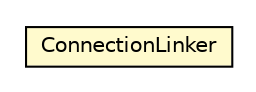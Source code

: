 #!/usr/local/bin/dot
#
# Class diagram 
# Generated by UMLGraph version R5_6-24-gf6e263 (http://www.umlgraph.org/)
#

digraph G {
	edge [fontname="Helvetica",fontsize=10,labelfontname="Helvetica",labelfontsize=10];
	node [fontname="Helvetica",fontsize=10,shape=plaintext];
	nodesep=0.25;
	ranksep=0.5;
	// org.universAAL.lddi.zwave.exporter.Server.ConnectionLinker
	c2877903 [label=<<table title="org.universAAL.lddi.zwave.exporter.Server.ConnectionLinker" border="0" cellborder="1" cellspacing="0" cellpadding="2" port="p" bgcolor="lemonChiffon" href="./ConnectionLinker.html">
		<tr><td><table border="0" cellspacing="0" cellpadding="1">
<tr><td align="center" balign="center"> ConnectionLinker </td></tr>
		</table></td></tr>
		</table>>, URL="./ConnectionLinker.html", fontname="Helvetica", fontcolor="black", fontsize=10.0];
}

